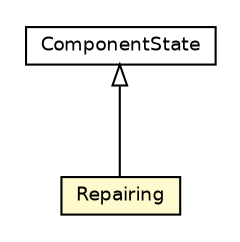#!/usr/local/bin/dot
#
# Class diagram 
# Generated by UMLGraph version 5.4 (http://www.umlgraph.org/)
#

digraph G {
	edge [fontname="Helvetica",fontsize=10,labelfontname="Helvetica",labelfontsize=10];
	node [fontname="Helvetica",fontsize=10,shape=plaintext];
	nodesep=0.25;
	ranksep=0.5;
	// jsl.modeling.elements.component.Component.ComponentState
	c51079 [label=<<table title="jsl.modeling.elements.component.Component.ComponentState" border="0" cellborder="1" cellspacing="0" cellpadding="2" port="p" href="./Component.ComponentState.html">
		<tr><td><table border="0" cellspacing="0" cellpadding="1">
<tr><td align="center" balign="center"> ComponentState </td></tr>
		</table></td></tr>
		</table>>, URL="./Component.ComponentState.html", fontname="Helvetica", fontcolor="black", fontsize=9.0];
	// jsl.modeling.elements.component.Component.Repairing
	c51084 [label=<<table title="jsl.modeling.elements.component.Component.Repairing" border="0" cellborder="1" cellspacing="0" cellpadding="2" port="p" bgcolor="lemonChiffon" href="./Component.Repairing.html">
		<tr><td><table border="0" cellspacing="0" cellpadding="1">
<tr><td align="center" balign="center"> Repairing </td></tr>
		</table></td></tr>
		</table>>, URL="./Component.Repairing.html", fontname="Helvetica", fontcolor="black", fontsize=9.0];
	//jsl.modeling.elements.component.Component.Repairing extends jsl.modeling.elements.component.Component.ComponentState
	c51079:p -> c51084:p [dir=back,arrowtail=empty];
}

